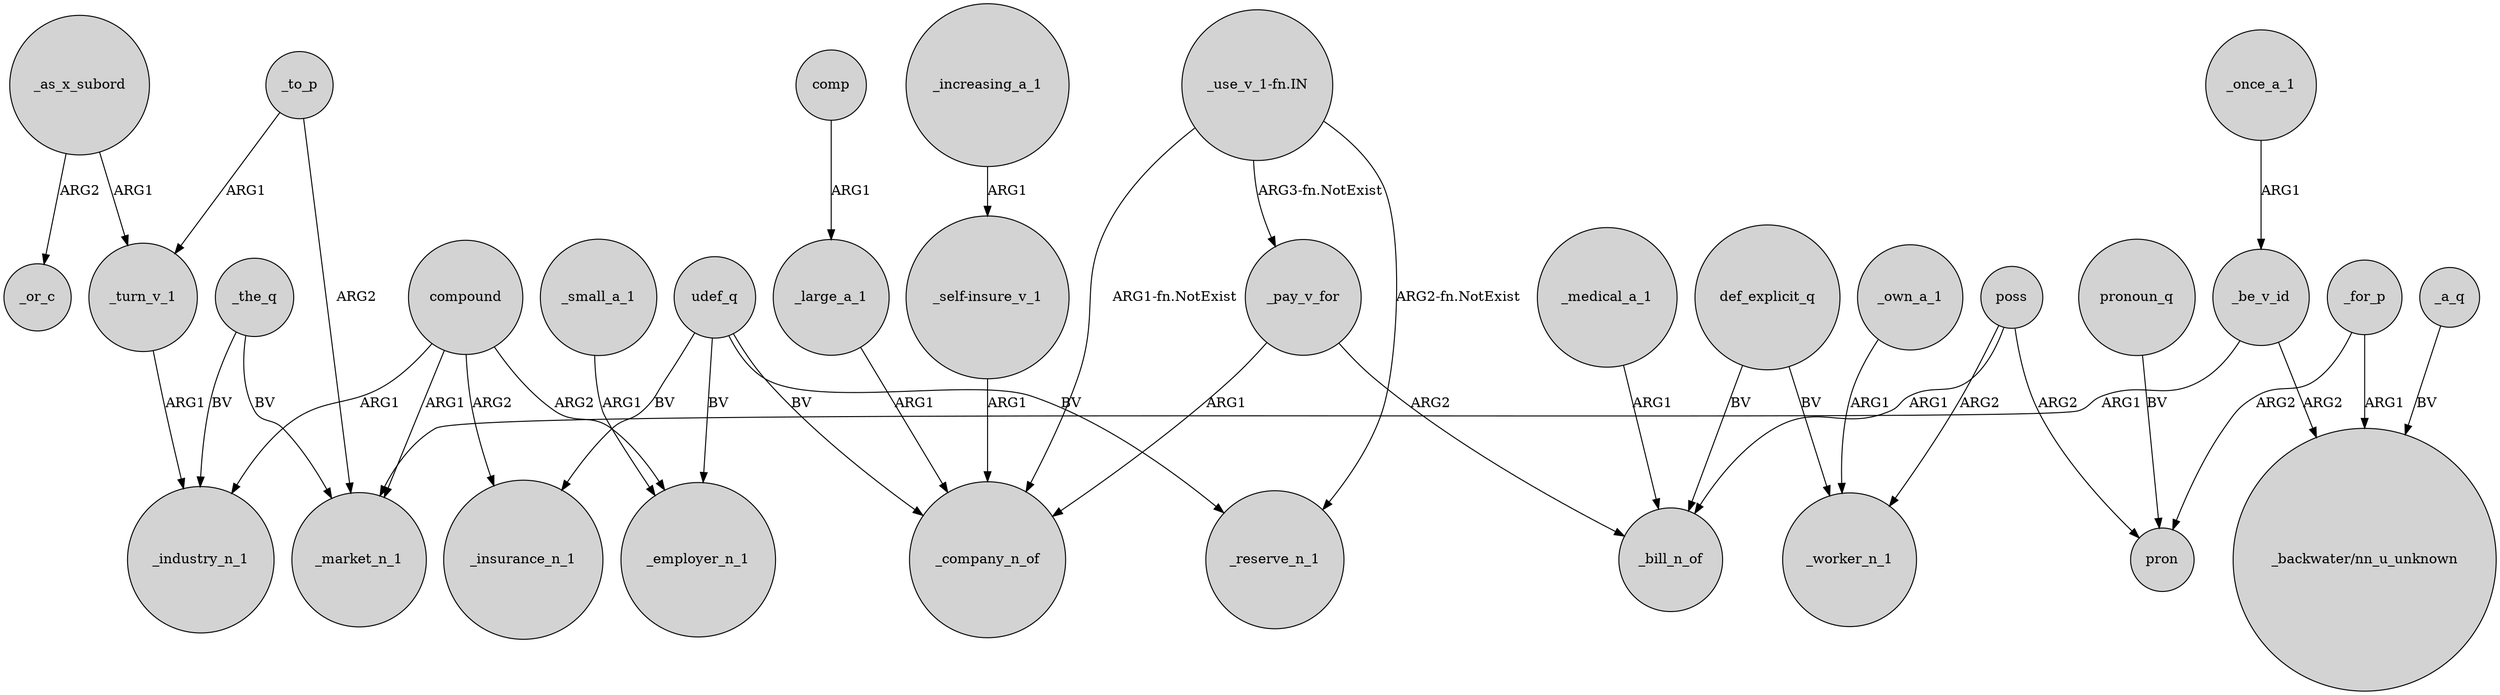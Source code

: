 digraph {
	node [shape=circle style=filled]
	_as_x_subord -> _turn_v_1 [label=ARG1]
	"_self-insure_v_1" -> _company_n_of [label=ARG1]
	compound -> _insurance_n_1 [label=ARG2]
	poss -> pron [label=ARG2]
	_increasing_a_1 -> "_self-insure_v_1" [label=ARG1]
	comp -> _large_a_1 [label=ARG1]
	udef_q -> _insurance_n_1 [label=BV]
	_pay_v_for -> _company_n_of [label=ARG1]
	poss -> _worker_n_1 [label=ARG2]
	compound -> _industry_n_1 [label=ARG1]
	_own_a_1 -> _worker_n_1 [label=ARG1]
	"_use_v_1-fn.IN" -> _reserve_n_1 [label="ARG2-fn.NotExist"]
	_to_p -> _turn_v_1 [label=ARG1]
	udef_q -> _reserve_n_1 [label=BV]
	_medical_a_1 -> _bill_n_of [label=ARG1]
	"_use_v_1-fn.IN" -> _pay_v_for [label="ARG3-fn.NotExist"]
	_the_q -> _industry_n_1 [label=BV]
	_once_a_1 -> _be_v_id [label=ARG1]
	_turn_v_1 -> _industry_n_1 [label=ARG1]
	_to_p -> _market_n_1 [label=ARG2]
	pronoun_q -> pron [label=BV]
	"_use_v_1-fn.IN" -> _company_n_of [label="ARG1-fn.NotExist"]
	_a_q -> "_backwater/nn_u_unknown" [label=BV]
	_for_p -> pron [label=ARG2]
	def_explicit_q -> _bill_n_of [label=BV]
	def_explicit_q -> _worker_n_1 [label=BV]
	_pay_v_for -> _bill_n_of [label=ARG2]
	_small_a_1 -> _employer_n_1 [label=ARG1]
	_be_v_id -> "_backwater/nn_u_unknown" [label=ARG2]
	udef_q -> _employer_n_1 [label=BV]
	poss -> _bill_n_of [label=ARG1]
	_for_p -> "_backwater/nn_u_unknown" [label=ARG1]
	_as_x_subord -> _or_c [label=ARG2]
	compound -> _market_n_1 [label=ARG1]
	_be_v_id -> _market_n_1 [label=ARG1]
	udef_q -> _company_n_of [label=BV]
	_the_q -> _market_n_1 [label=BV]
	compound -> _employer_n_1 [label=ARG2]
	_large_a_1 -> _company_n_of [label=ARG1]
}
